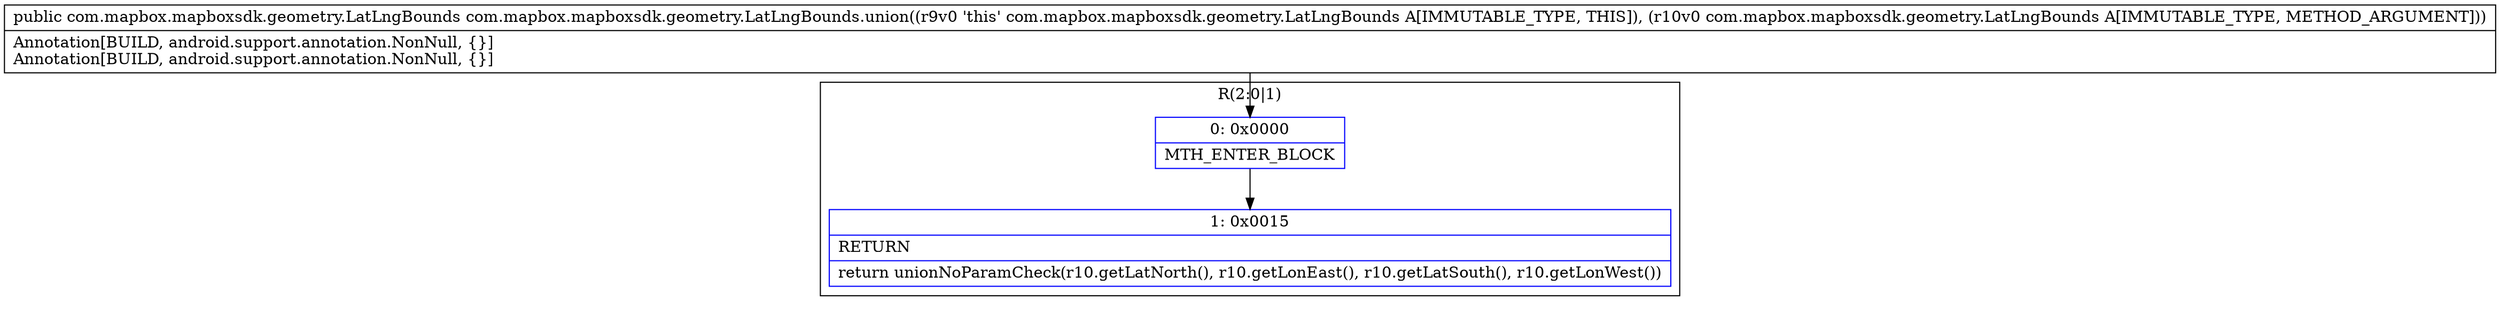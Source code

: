 digraph "CFG forcom.mapbox.mapboxsdk.geometry.LatLngBounds.union(Lcom\/mapbox\/mapboxsdk\/geometry\/LatLngBounds;)Lcom\/mapbox\/mapboxsdk\/geometry\/LatLngBounds;" {
subgraph cluster_Region_557462525 {
label = "R(2:0|1)";
node [shape=record,color=blue];
Node_0 [shape=record,label="{0\:\ 0x0000|MTH_ENTER_BLOCK\l}"];
Node_1 [shape=record,label="{1\:\ 0x0015|RETURN\l|return unionNoParamCheck(r10.getLatNorth(), r10.getLonEast(), r10.getLatSouth(), r10.getLonWest())\l}"];
}
MethodNode[shape=record,label="{public com.mapbox.mapboxsdk.geometry.LatLngBounds com.mapbox.mapboxsdk.geometry.LatLngBounds.union((r9v0 'this' com.mapbox.mapboxsdk.geometry.LatLngBounds A[IMMUTABLE_TYPE, THIS]), (r10v0 com.mapbox.mapboxsdk.geometry.LatLngBounds A[IMMUTABLE_TYPE, METHOD_ARGUMENT]))  | Annotation[BUILD, android.support.annotation.NonNull, \{\}]\lAnnotation[BUILD, android.support.annotation.NonNull, \{\}]\l}"];
MethodNode -> Node_0;
Node_0 -> Node_1;
}

